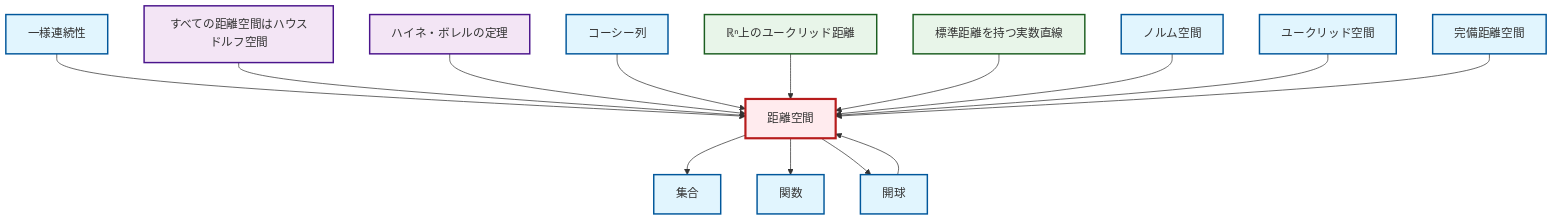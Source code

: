 graph TD
    classDef definition fill:#e1f5fe,stroke:#01579b,stroke-width:2px
    classDef theorem fill:#f3e5f5,stroke:#4a148c,stroke-width:2px
    classDef axiom fill:#fff3e0,stroke:#e65100,stroke-width:2px
    classDef example fill:#e8f5e9,stroke:#1b5e20,stroke-width:2px
    classDef current fill:#ffebee,stroke:#b71c1c,stroke-width:3px
    thm-metric-hausdorff["すべての距離空間はハウスドルフ空間"]:::theorem
    def-metric-space["距離空間"]:::definition
    def-open-ball["開球"]:::definition
    def-cauchy-sequence["コーシー列"]:::definition
    def-euclidean-space["ユークリッド空間"]:::definition
    def-uniform-continuity["一様連続性"]:::definition
    ex-real-line-metric["標準距離を持つ実数直線"]:::example
    def-normed-vector-space["ノルム空間"]:::definition
    def-function["関数"]:::definition
    ex-euclidean-metric["ℝⁿ上のユークリッド距離"]:::example
    def-complete-metric-space["完備距離空間"]:::definition
    thm-heine-borel["ハイネ・ボレルの定理"]:::theorem
    def-set["集合"]:::definition
    def-uniform-continuity --> def-metric-space
    thm-metric-hausdorff --> def-metric-space
    thm-heine-borel --> def-metric-space
    def-cauchy-sequence --> def-metric-space
    ex-euclidean-metric --> def-metric-space
    ex-real-line-metric --> def-metric-space
    def-metric-space --> def-set
    def-metric-space --> def-function
    def-normed-vector-space --> def-metric-space
    def-euclidean-space --> def-metric-space
    def-complete-metric-space --> def-metric-space
    def-metric-space --> def-open-ball
    def-open-ball --> def-metric-space
    class def-metric-space current